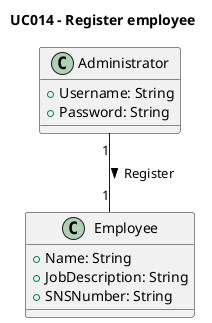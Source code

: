 @startuml
'skinparam monochrome true
'skinparam shadowing false

title UC014 - Register employee

class Administrator {
    +Username: String
    +Password: String
}




class Employee {
    +Name: String
    +JobDescription: String
    +SNSNumber: String
}

' Relationships
Administrator "1" -- "1" Employee : Register >


@enduml

